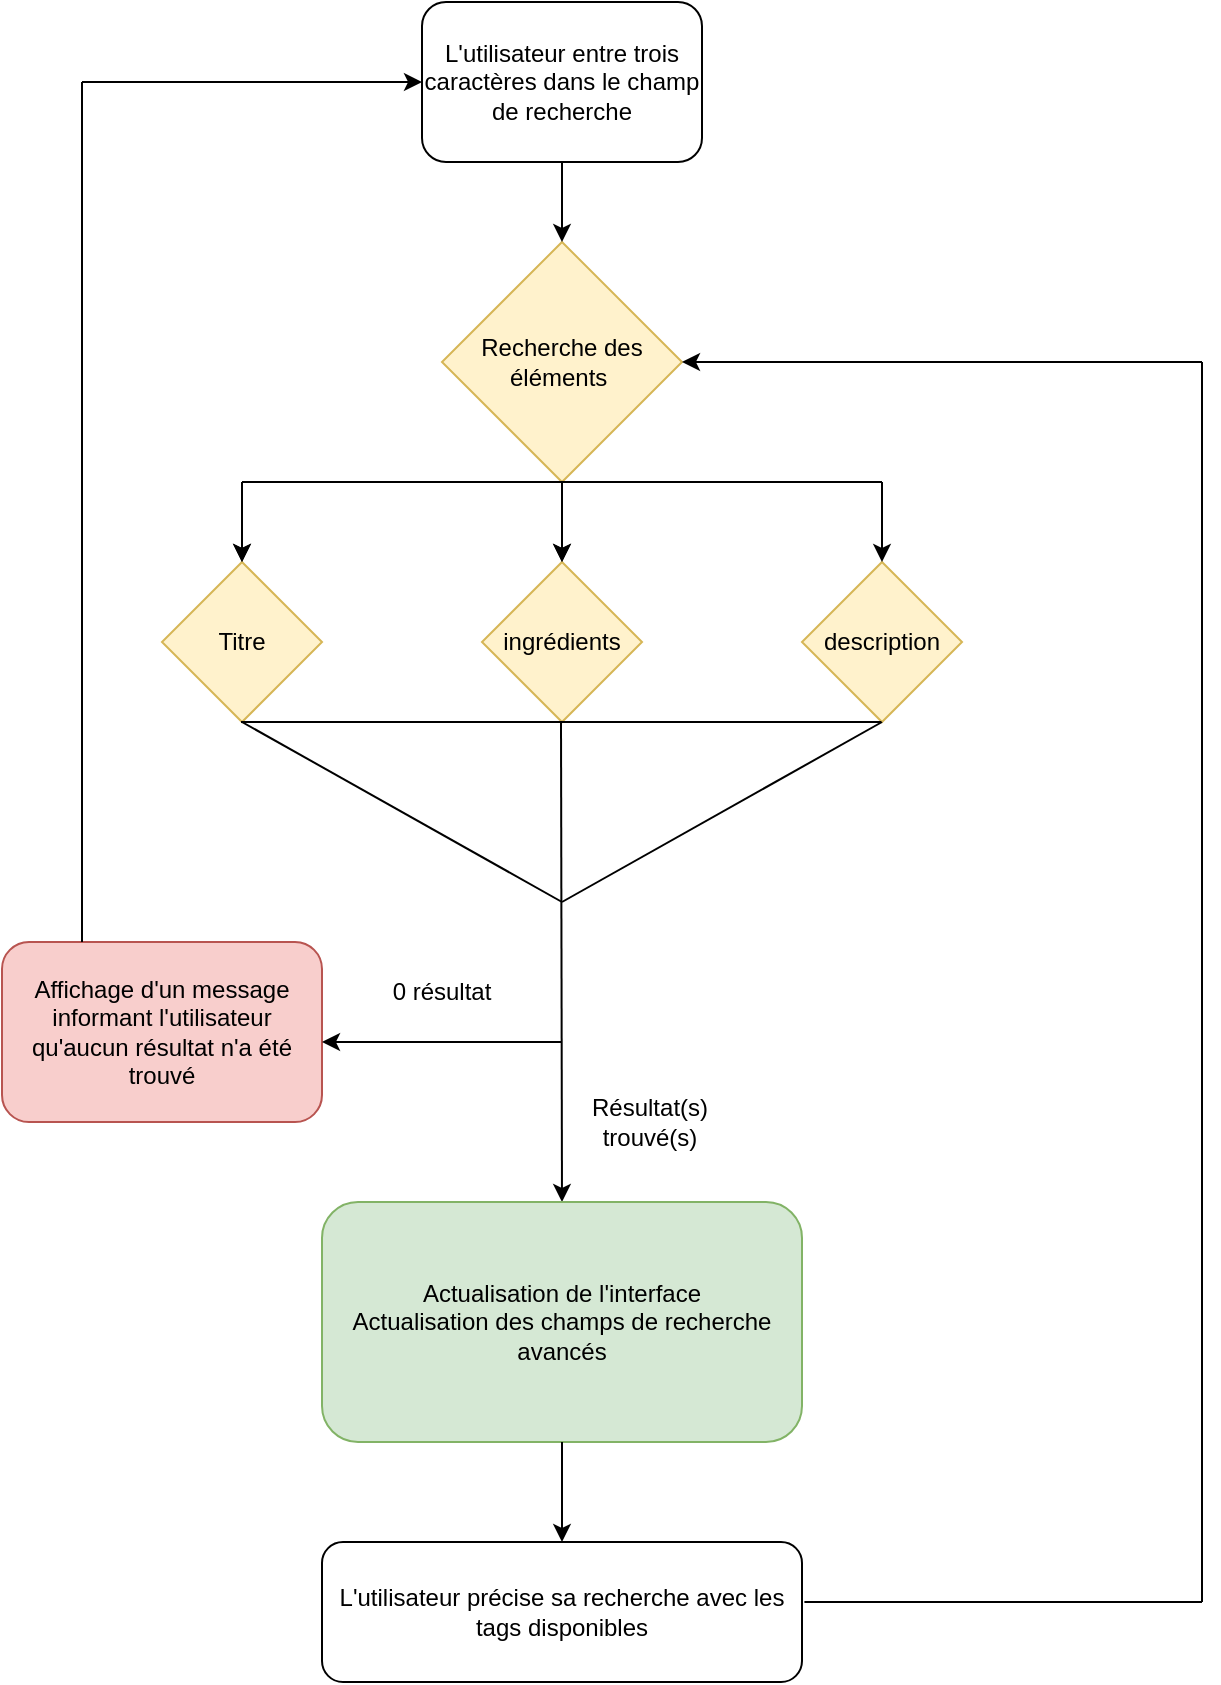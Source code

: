 <mxfile version="16.1.2" type="device"><diagram id="j-DyBtGzyawAOoNNR9gM" name="Page-1"><mxGraphModel dx="1718" dy="935" grid="0" gridSize="10" guides="1" tooltips="1" connect="1" arrows="1" fold="1" page="1" pageScale="1" pageWidth="827" pageHeight="1169" math="0" shadow="0"><root><mxCell id="0"/><mxCell id="1" parent="0"/><mxCell id="KzrVoDqy8hRDLxrC06Bj-1" value="L'utilisateur entre trois caractères dans le champ de recherche" style="rounded=1;whiteSpace=wrap;html=1;" vertex="1" parent="1"><mxGeometry x="330" y="40" width="140" height="80" as="geometry"/></mxCell><mxCell id="KzrVoDqy8hRDLxrC06Bj-3" value="Recherche des éléments&amp;nbsp;" style="rhombus;whiteSpace=wrap;html=1;fillColor=#fff2cc;strokeColor=#d6b656;" vertex="1" parent="1"><mxGeometry x="340" y="160" width="120" height="120" as="geometry"/></mxCell><mxCell id="KzrVoDqy8hRDLxrC06Bj-8" value="Affichage d'un message informant l'utilisateur qu'aucun résultat n'a été trouvé" style="rounded=1;whiteSpace=wrap;html=1;fillColor=#f8cecc;strokeColor=#b85450;" vertex="1" parent="1"><mxGeometry x="120" y="510" width="160" height="90" as="geometry"/></mxCell><mxCell id="KzrVoDqy8hRDLxrC06Bj-15" value="Titre" style="rhombus;whiteSpace=wrap;html=1;fillColor=#fff2cc;strokeColor=#d6b656;" vertex="1" parent="1"><mxGeometry x="200" y="320" width="80" height="80" as="geometry"/></mxCell><mxCell id="KzrVoDqy8hRDLxrC06Bj-16" value="ingrédients" style="rhombus;whiteSpace=wrap;html=1;fillColor=#fff2cc;strokeColor=#d6b656;" vertex="1" parent="1"><mxGeometry x="360" y="320" width="80" height="80" as="geometry"/></mxCell><mxCell id="KzrVoDqy8hRDLxrC06Bj-17" value="description" style="rhombus;whiteSpace=wrap;html=1;fillColor=#fff2cc;strokeColor=#d6b656;" vertex="1" parent="1"><mxGeometry x="520" y="320" width="80" height="80" as="geometry"/></mxCell><mxCell id="KzrVoDqy8hRDLxrC06Bj-18" value="" style="endArrow=none;html=1;rounded=0;" edge="1" parent="1"><mxGeometry width="50" height="50" relative="1" as="geometry"><mxPoint x="240" y="280" as="sourcePoint"/><mxPoint x="560" y="280" as="targetPoint"/></mxGeometry></mxCell><mxCell id="KzrVoDqy8hRDLxrC06Bj-19" value="" style="endArrow=classic;html=1;rounded=0;entryX=0.5;entryY=0;entryDx=0;entryDy=0;" edge="1" parent="1" target="KzrVoDqy8hRDLxrC06Bj-15"><mxGeometry width="50" height="50" relative="1" as="geometry"><mxPoint x="240" y="280" as="sourcePoint"/><mxPoint x="440" y="500" as="targetPoint"/></mxGeometry></mxCell><mxCell id="KzrVoDqy8hRDLxrC06Bj-20" value="" style="endArrow=classic;html=1;rounded=0;" edge="1" parent="1" target="KzrVoDqy8hRDLxrC06Bj-16"><mxGeometry width="50" height="50" relative="1" as="geometry"><mxPoint x="400" y="280" as="sourcePoint"/><mxPoint x="440" y="500" as="targetPoint"/></mxGeometry></mxCell><mxCell id="KzrVoDqy8hRDLxrC06Bj-21" value="" style="endArrow=classic;html=1;rounded=0;entryX=0.5;entryY=0;entryDx=0;entryDy=0;" edge="1" parent="1" target="KzrVoDqy8hRDLxrC06Bj-17"><mxGeometry width="50" height="50" relative="1" as="geometry"><mxPoint x="560" y="280" as="sourcePoint"/><mxPoint x="440" y="500" as="targetPoint"/></mxGeometry></mxCell><mxCell id="KzrVoDqy8hRDLxrC06Bj-23" value="" style="endArrow=none;html=1;rounded=0;" edge="1" parent="1"><mxGeometry width="50" height="50" relative="1" as="geometry"><mxPoint x="240" y="280" as="sourcePoint"/><mxPoint x="560" y="280" as="targetPoint"/></mxGeometry></mxCell><mxCell id="KzrVoDqy8hRDLxrC06Bj-24" value="" style="endArrow=classic;html=1;rounded=0;entryX=0.5;entryY=0;entryDx=0;entryDy=0;" edge="1" parent="1"><mxGeometry width="50" height="50" relative="1" as="geometry"><mxPoint x="240" y="280" as="sourcePoint"/><mxPoint x="240" y="320" as="targetPoint"/></mxGeometry></mxCell><mxCell id="KzrVoDqy8hRDLxrC06Bj-25" value="" style="endArrow=classic;html=1;rounded=0;" edge="1" parent="1"><mxGeometry width="50" height="50" relative="1" as="geometry"><mxPoint x="400" y="280" as="sourcePoint"/><mxPoint x="400" y="320" as="targetPoint"/></mxGeometry></mxCell><mxCell id="KzrVoDqy8hRDLxrC06Bj-26" value="" style="endArrow=none;html=1;rounded=0;" edge="1" parent="1"><mxGeometry width="50" height="50" relative="1" as="geometry"><mxPoint x="239.5" y="400" as="sourcePoint"/><mxPoint x="559.5" y="400" as="targetPoint"/></mxGeometry></mxCell><mxCell id="KzrVoDqy8hRDLxrC06Bj-28" value="" style="endArrow=classic;html=1;rounded=0;" edge="1" parent="1"><mxGeometry width="50" height="50" relative="1" as="geometry"><mxPoint x="399.5" y="400" as="sourcePoint"/><mxPoint x="400" y="640" as="targetPoint"/></mxGeometry></mxCell><mxCell id="KzrVoDqy8hRDLxrC06Bj-30" value="" style="endArrow=none;html=1;rounded=0;" edge="1" parent="1"><mxGeometry width="50" height="50" relative="1" as="geometry"><mxPoint x="400" y="490" as="sourcePoint"/><mxPoint x="240" y="400" as="targetPoint"/></mxGeometry></mxCell><mxCell id="KzrVoDqy8hRDLxrC06Bj-31" value="" style="endArrow=none;html=1;rounded=0;" edge="1" parent="1"><mxGeometry width="50" height="50" relative="1" as="geometry"><mxPoint x="400" y="490" as="sourcePoint"/><mxPoint x="560" y="400" as="targetPoint"/></mxGeometry></mxCell><mxCell id="KzrVoDqy8hRDLxrC06Bj-32" value="" style="endArrow=classic;html=1;rounded=0;" edge="1" parent="1"><mxGeometry width="50" height="50" relative="1" as="geometry"><mxPoint x="400" y="560" as="sourcePoint"/><mxPoint x="280" y="560" as="targetPoint"/></mxGeometry></mxCell><mxCell id="KzrVoDqy8hRDLxrC06Bj-33" value="0 résultat" style="text;html=1;strokeColor=none;fillColor=none;align=center;verticalAlign=middle;whiteSpace=wrap;rounded=0;" vertex="1" parent="1"><mxGeometry x="310" y="520" width="60" height="30" as="geometry"/></mxCell><mxCell id="KzrVoDqy8hRDLxrC06Bj-34" value="Résultat(s) trouvé(s)" style="text;html=1;strokeColor=none;fillColor=none;align=center;verticalAlign=middle;whiteSpace=wrap;rounded=0;" vertex="1" parent="1"><mxGeometry x="414" y="585" width="60" height="30" as="geometry"/></mxCell><mxCell id="KzrVoDqy8hRDLxrC06Bj-35" value="Actualisation de l'interface&lt;br&gt;Actualisation des champs de recherche avancés" style="rounded=1;whiteSpace=wrap;html=1;fillColor=#d5e8d4;strokeColor=#82b366;" vertex="1" parent="1"><mxGeometry x="280" y="640" width="240" height="120" as="geometry"/></mxCell><mxCell id="KzrVoDqy8hRDLxrC06Bj-36" value="" style="endArrow=classic;html=1;rounded=0;entryX=0.5;entryY=0;entryDx=0;entryDy=0;exitX=0.5;exitY=1;exitDx=0;exitDy=0;" edge="1" parent="1" source="KzrVoDqy8hRDLxrC06Bj-1" target="KzrVoDqy8hRDLxrC06Bj-3"><mxGeometry width="50" height="50" relative="1" as="geometry"><mxPoint x="390" y="530" as="sourcePoint"/><mxPoint x="440" y="480" as="targetPoint"/></mxGeometry></mxCell><mxCell id="KzrVoDqy8hRDLxrC06Bj-41" value="" style="endArrow=none;html=1;rounded=0;entryX=0.25;entryY=0;entryDx=0;entryDy=0;" edge="1" parent="1" target="KzrVoDqy8hRDLxrC06Bj-8"><mxGeometry width="50" height="50" relative="1" as="geometry"><mxPoint x="160" y="80" as="sourcePoint"/><mxPoint x="440" y="480" as="targetPoint"/></mxGeometry></mxCell><mxCell id="KzrVoDqy8hRDLxrC06Bj-42" value="" style="endArrow=classic;html=1;rounded=0;entryX=0;entryY=0.5;entryDx=0;entryDy=0;" edge="1" parent="1" target="KzrVoDqy8hRDLxrC06Bj-1"><mxGeometry width="50" height="50" relative="1" as="geometry"><mxPoint x="160" y="80" as="sourcePoint"/><mxPoint x="440" y="480" as="targetPoint"/></mxGeometry></mxCell><mxCell id="KzrVoDqy8hRDLxrC06Bj-43" value="" style="endArrow=classic;html=1;rounded=0;exitX=0.5;exitY=1;exitDx=0;exitDy=0;" edge="1" parent="1" source="KzrVoDqy8hRDLxrC06Bj-35" target="KzrVoDqy8hRDLxrC06Bj-44"><mxGeometry width="50" height="50" relative="1" as="geometry"><mxPoint x="390" y="530" as="sourcePoint"/><mxPoint x="400" y="840" as="targetPoint"/></mxGeometry></mxCell><mxCell id="KzrVoDqy8hRDLxrC06Bj-44" value="L'utilisateur précise sa recherche avec les tags disponibles" style="rounded=1;whiteSpace=wrap;html=1;" vertex="1" parent="1"><mxGeometry x="280" y="810" width="240" height="70" as="geometry"/></mxCell><mxCell id="KzrVoDqy8hRDLxrC06Bj-45" value="" style="endArrow=none;html=1;rounded=0;exitX=1.005;exitY=0.429;exitDx=0;exitDy=0;exitPerimeter=0;" edge="1" parent="1" source="KzrVoDqy8hRDLxrC06Bj-44"><mxGeometry width="50" height="50" relative="1" as="geometry"><mxPoint x="390" y="520" as="sourcePoint"/><mxPoint x="720" y="840" as="targetPoint"/></mxGeometry></mxCell><mxCell id="KzrVoDqy8hRDLxrC06Bj-49" value="" style="endArrow=none;html=1;rounded=0;" edge="1" parent="1"><mxGeometry width="50" height="50" relative="1" as="geometry"><mxPoint x="720" y="840" as="sourcePoint"/><mxPoint x="720" y="220" as="targetPoint"/></mxGeometry></mxCell><mxCell id="KzrVoDqy8hRDLxrC06Bj-50" value="" style="endArrow=classic;html=1;rounded=0;entryX=1;entryY=0.5;entryDx=0;entryDy=0;" edge="1" parent="1" target="KzrVoDqy8hRDLxrC06Bj-3"><mxGeometry width="50" height="50" relative="1" as="geometry"><mxPoint x="720" y="220" as="sourcePoint"/><mxPoint x="480" y="470" as="targetPoint"/></mxGeometry></mxCell></root></mxGraphModel></diagram></mxfile>